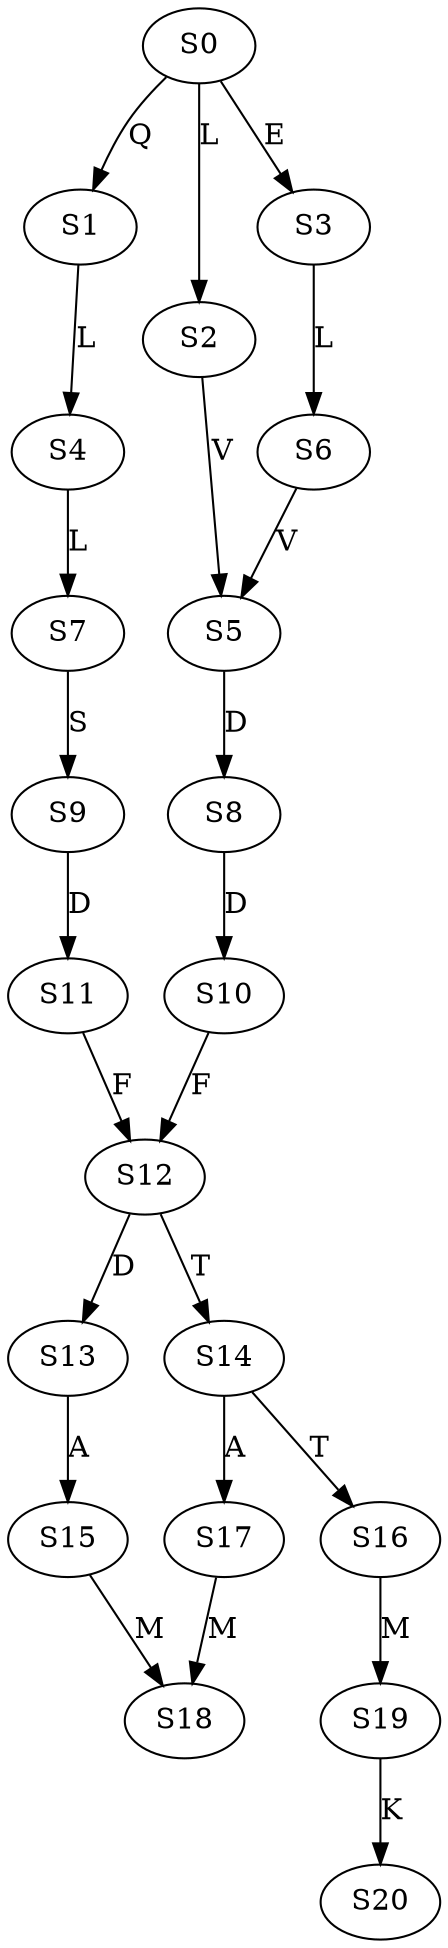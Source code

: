 strict digraph  {
	S0 -> S1 [ label = Q ];
	S0 -> S2 [ label = L ];
	S0 -> S3 [ label = E ];
	S1 -> S4 [ label = L ];
	S2 -> S5 [ label = V ];
	S3 -> S6 [ label = L ];
	S4 -> S7 [ label = L ];
	S5 -> S8 [ label = D ];
	S6 -> S5 [ label = V ];
	S7 -> S9 [ label = S ];
	S8 -> S10 [ label = D ];
	S9 -> S11 [ label = D ];
	S10 -> S12 [ label = F ];
	S11 -> S12 [ label = F ];
	S12 -> S13 [ label = D ];
	S12 -> S14 [ label = T ];
	S13 -> S15 [ label = A ];
	S14 -> S16 [ label = T ];
	S14 -> S17 [ label = A ];
	S15 -> S18 [ label = M ];
	S16 -> S19 [ label = M ];
	S17 -> S18 [ label = M ];
	S19 -> S20 [ label = K ];
}
